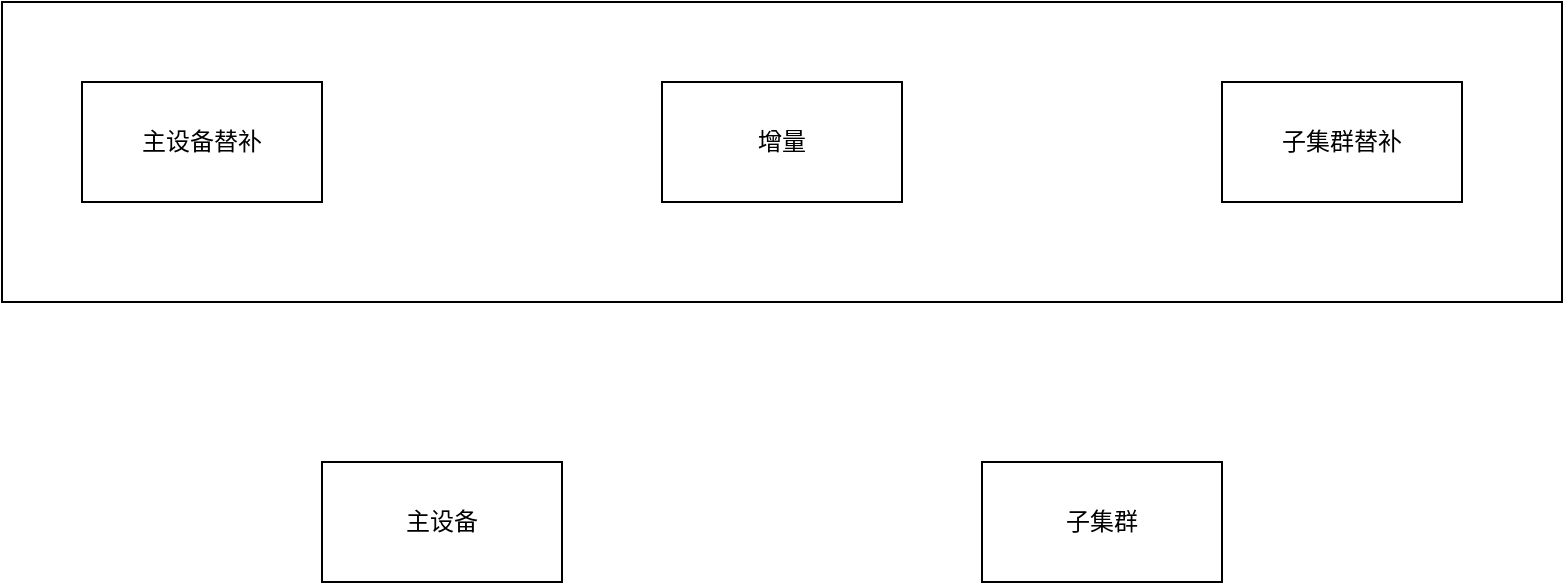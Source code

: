 <mxfile version="20.0.4" type="github">
  <diagram id="HPPAbBvzvJd9_GJPXvPf" name="Page-1">
    <mxGraphModel dx="1036" dy="457" grid="1" gridSize="10" guides="1" tooltips="1" connect="1" arrows="1" fold="1" page="1" pageScale="1" pageWidth="827" pageHeight="1169" math="0" shadow="0">
      <root>
        <mxCell id="0" />
        <mxCell id="1" parent="0" />
        <mxCell id="NEL7sofstE1XWTygLHOm-6" value="" style="rounded=0;whiteSpace=wrap;html=1;" vertex="1" parent="1">
          <mxGeometry x="20" y="30" width="780" height="150" as="geometry" />
        </mxCell>
        <mxCell id="NEL7sofstE1XWTygLHOm-1" value="主设备替补" style="rounded=0;whiteSpace=wrap;html=1;" vertex="1" parent="1">
          <mxGeometry x="60" y="70" width="120" height="60" as="geometry" />
        </mxCell>
        <mxCell id="NEL7sofstE1XWTygLHOm-2" value="子集群替补" style="rounded=0;whiteSpace=wrap;html=1;" vertex="1" parent="1">
          <mxGeometry x="630" y="70" width="120" height="60" as="geometry" />
        </mxCell>
        <mxCell id="NEL7sofstE1XWTygLHOm-3" value="增量" style="rounded=0;whiteSpace=wrap;html=1;" vertex="1" parent="1">
          <mxGeometry x="350" y="70" width="120" height="60" as="geometry" />
        </mxCell>
        <mxCell id="NEL7sofstE1XWTygLHOm-4" value="主设备" style="rounded=0;whiteSpace=wrap;html=1;" vertex="1" parent="1">
          <mxGeometry x="180" y="260" width="120" height="60" as="geometry" />
        </mxCell>
        <mxCell id="NEL7sofstE1XWTygLHOm-5" value="子集群" style="rounded=0;whiteSpace=wrap;html=1;" vertex="1" parent="1">
          <mxGeometry x="510" y="260" width="120" height="60" as="geometry" />
        </mxCell>
      </root>
    </mxGraphModel>
  </diagram>
</mxfile>
